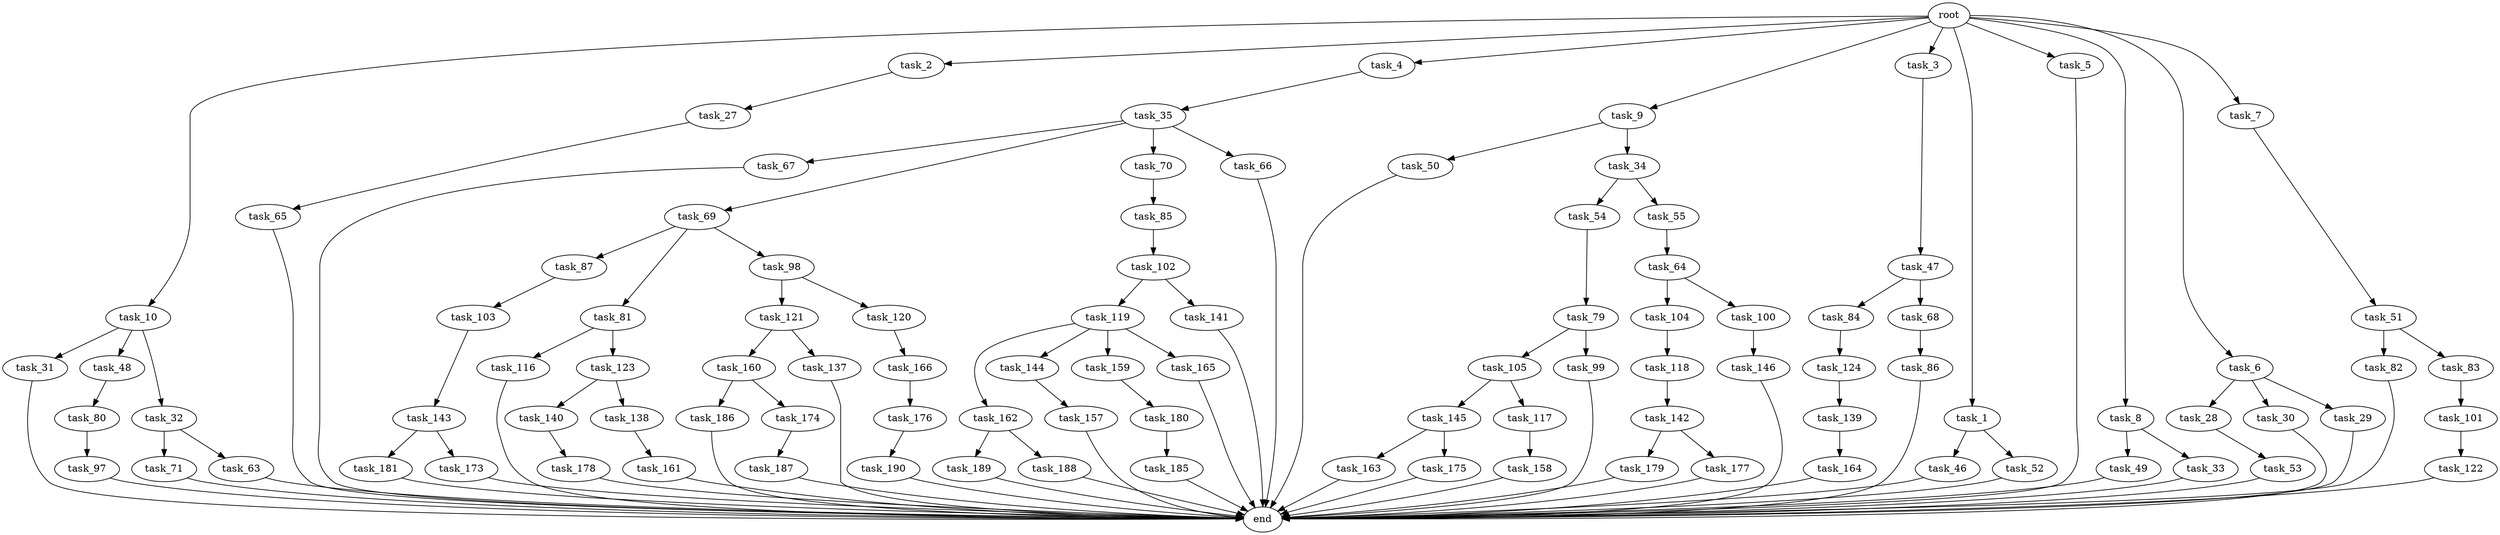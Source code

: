 digraph G {
  task_118 [size="841813590.016000"];
  task_102 [size="68719476.736000"];
  task_65 [size="841813590.016000"];
  root [size="0.000000"];
  task_176 [size="1099511627.776000"];
  task_162 [size="1717986918.400000"];
  task_158 [size="274877906.944000"];
  task_105 [size="841813590.016000"];
  task_54 [size="274877906.944000"];
  task_119 [size="618475290.624000"];
  task_166 [size="274877906.944000"];
  task_142 [size="1391569403.904000"];
  task_163 [size="618475290.624000"];
  task_144 [size="1717986918.400000"];
  task_46 [size="1391569403.904000"];
  task_179 [size="429496729.600000"];
  task_164 [size="1391569403.904000"];
  task_82 [size="1099511627.776000"];
  task_10 [size="2.048000"];
  task_139 [size="429496729.600000"];
  task_28 [size="154618822.656000"];
  task_49 [size="154618822.656000"];
  task_71 [size="1391569403.904000"];
  task_31 [size="1099511627.776000"];
  task_50 [size="274877906.944000"];
  task_157 [size="841813590.016000"];
  task_146 [size="68719476.736000"];
  task_159 [size="1717986918.400000"];
  task_180 [size="618475290.624000"];
  task_121 [size="1391569403.904000"];
  task_116 [size="618475290.624000"];
  task_140 [size="1717986918.400000"];
  task_190 [size="68719476.736000"];
  task_122 [size="68719476.736000"];
  task_52 [size="1391569403.904000"];
  task_2 [size="2.048000"];
  task_67 [size="154618822.656000"];
  task_186 [size="1717986918.400000"];
  task_30 [size="154618822.656000"];
  task_177 [size="429496729.600000"];
  task_160 [size="1717986918.400000"];
  task_104 [size="841813590.016000"];
  task_33 [size="154618822.656000"];
  task_4 [size="2.048000"];
  task_48 [size="1099511627.776000"];
  task_64 [size="841813590.016000"];
  task_85 [size="429496729.600000"];
  task_80 [size="1391569403.904000"];
  task_35 [size="154618822.656000"];
  task_100 [size="841813590.016000"];
  task_138 [size="1717986918.400000"];
  task_181 [size="274877906.944000"];
  task_173 [size="274877906.944000"];
  task_34 [size="274877906.944000"];
  task_9 [size="2.048000"];
  task_32 [size="1099511627.776000"];
  task_143 [size="841813590.016000"];
  task_3 [size="2.048000"];
  task_174 [size="1717986918.400000"];
  task_86 [size="154618822.656000"];
  task_189 [size="154618822.656000"];
  task_101 [size="154618822.656000"];
  task_1 [size="2.048000"];
  task_99 [size="841813590.016000"];
  task_69 [size="154618822.656000"];
  task_5 [size="2.048000"];
  end [size="0.000000"];
  task_8 [size="2.048000"];
  task_87 [size="618475290.624000"];
  task_141 [size="618475290.624000"];
  task_83 [size="1099511627.776000"];
  task_63 [size="1391569403.904000"];
  task_84 [size="618475290.624000"];
  task_47 [size="274877906.944000"];
  task_29 [size="154618822.656000"];
  task_145 [size="841813590.016000"];
  task_55 [size="274877906.944000"];
  task_97 [size="841813590.016000"];
  task_178 [size="618475290.624000"];
  task_117 [size="841813590.016000"];
  task_187 [size="429496729.600000"];
  task_27 [size="68719476.736000"];
  task_123 [size="618475290.624000"];
  task_120 [size="1391569403.904000"];
  task_6 [size="2.048000"];
  task_70 [size="154618822.656000"];
  task_185 [size="1391569403.904000"];
  task_175 [size="618475290.624000"];
  task_188 [size="154618822.656000"];
  task_79 [size="1717986918.400000"];
  task_81 [size="618475290.624000"];
  task_165 [size="1717986918.400000"];
  task_161 [size="429496729.600000"];
  task_53 [size="1099511627.776000"];
  task_98 [size="618475290.624000"];
  task_51 [size="618475290.624000"];
  task_124 [size="1099511627.776000"];
  task_7 [size="2.048000"];
  task_137 [size="1717986918.400000"];
  task_68 [size="618475290.624000"];
  task_66 [size="154618822.656000"];
  task_103 [size="154618822.656000"];

  task_118 -> task_142 [size="679477248.000000"];
  task_102 -> task_119 [size="301989888.000000"];
  task_102 -> task_141 [size="301989888.000000"];
  task_65 -> end [size="1.000000"];
  root -> task_2 [size="1.000000"];
  root -> task_6 [size="1.000000"];
  root -> task_4 [size="1.000000"];
  root -> task_5 [size="1.000000"];
  root -> task_10 [size="1.000000"];
  root -> task_3 [size="1.000000"];
  root -> task_9 [size="1.000000"];
  root -> task_8 [size="1.000000"];
  root -> task_7 [size="1.000000"];
  root -> task_1 [size="1.000000"];
  task_176 -> task_190 [size="33554432.000000"];
  task_162 -> task_189 [size="75497472.000000"];
  task_162 -> task_188 [size="75497472.000000"];
  task_158 -> end [size="1.000000"];
  task_105 -> task_145 [size="411041792.000000"];
  task_105 -> task_117 [size="411041792.000000"];
  task_54 -> task_79 [size="838860800.000000"];
  task_119 -> task_165 [size="838860800.000000"];
  task_119 -> task_159 [size="838860800.000000"];
  task_119 -> task_144 [size="838860800.000000"];
  task_119 -> task_162 [size="838860800.000000"];
  task_166 -> task_176 [size="536870912.000000"];
  task_142 -> task_177 [size="209715200.000000"];
  task_142 -> task_179 [size="209715200.000000"];
  task_163 -> end [size="1.000000"];
  task_144 -> task_157 [size="411041792.000000"];
  task_46 -> end [size="1.000000"];
  task_179 -> end [size="1.000000"];
  task_164 -> end [size="1.000000"];
  task_82 -> end [size="1.000000"];
  task_10 -> task_48 [size="536870912.000000"];
  task_10 -> task_31 [size="536870912.000000"];
  task_10 -> task_32 [size="536870912.000000"];
  task_139 -> task_164 [size="679477248.000000"];
  task_28 -> task_53 [size="536870912.000000"];
  task_49 -> end [size="1.000000"];
  task_71 -> end [size="1.000000"];
  task_31 -> end [size="1.000000"];
  task_50 -> end [size="1.000000"];
  task_157 -> end [size="1.000000"];
  task_146 -> end [size="1.000000"];
  task_159 -> task_180 [size="301989888.000000"];
  task_180 -> task_185 [size="679477248.000000"];
  task_121 -> task_160 [size="838860800.000000"];
  task_121 -> task_137 [size="838860800.000000"];
  task_116 -> end [size="1.000000"];
  task_140 -> task_178 [size="301989888.000000"];
  task_190 -> end [size="1.000000"];
  task_122 -> end [size="1.000000"];
  task_52 -> end [size="1.000000"];
  task_2 -> task_27 [size="33554432.000000"];
  task_67 -> end [size="1.000000"];
  task_186 -> end [size="1.000000"];
  task_30 -> end [size="1.000000"];
  task_177 -> end [size="1.000000"];
  task_160 -> task_186 [size="838860800.000000"];
  task_160 -> task_174 [size="838860800.000000"];
  task_104 -> task_118 [size="411041792.000000"];
  task_33 -> end [size="1.000000"];
  task_4 -> task_35 [size="75497472.000000"];
  task_48 -> task_80 [size="679477248.000000"];
  task_64 -> task_104 [size="411041792.000000"];
  task_64 -> task_100 [size="411041792.000000"];
  task_85 -> task_102 [size="33554432.000000"];
  task_80 -> task_97 [size="411041792.000000"];
  task_35 -> task_69 [size="75497472.000000"];
  task_35 -> task_70 [size="75497472.000000"];
  task_35 -> task_66 [size="75497472.000000"];
  task_35 -> task_67 [size="75497472.000000"];
  task_100 -> task_146 [size="33554432.000000"];
  task_138 -> task_161 [size="209715200.000000"];
  task_181 -> end [size="1.000000"];
  task_173 -> end [size="1.000000"];
  task_34 -> task_55 [size="134217728.000000"];
  task_34 -> task_54 [size="134217728.000000"];
  task_9 -> task_34 [size="134217728.000000"];
  task_9 -> task_50 [size="134217728.000000"];
  task_32 -> task_71 [size="679477248.000000"];
  task_32 -> task_63 [size="679477248.000000"];
  task_143 -> task_181 [size="134217728.000000"];
  task_143 -> task_173 [size="134217728.000000"];
  task_3 -> task_47 [size="134217728.000000"];
  task_174 -> task_187 [size="209715200.000000"];
  task_86 -> end [size="1.000000"];
  task_189 -> end [size="1.000000"];
  task_101 -> task_122 [size="33554432.000000"];
  task_1 -> task_46 [size="679477248.000000"];
  task_1 -> task_52 [size="679477248.000000"];
  task_99 -> end [size="1.000000"];
  task_69 -> task_98 [size="301989888.000000"];
  task_69 -> task_87 [size="301989888.000000"];
  task_69 -> task_81 [size="301989888.000000"];
  task_5 -> end [size="1.000000"];
  task_8 -> task_33 [size="75497472.000000"];
  task_8 -> task_49 [size="75497472.000000"];
  task_87 -> task_103 [size="75497472.000000"];
  task_141 -> end [size="1.000000"];
  task_83 -> task_101 [size="75497472.000000"];
  task_63 -> end [size="1.000000"];
  task_84 -> task_124 [size="536870912.000000"];
  task_47 -> task_68 [size="301989888.000000"];
  task_47 -> task_84 [size="301989888.000000"];
  task_29 -> end [size="1.000000"];
  task_145 -> task_163 [size="301989888.000000"];
  task_145 -> task_175 [size="301989888.000000"];
  task_55 -> task_64 [size="411041792.000000"];
  task_97 -> end [size="1.000000"];
  task_178 -> end [size="1.000000"];
  task_117 -> task_158 [size="134217728.000000"];
  task_187 -> end [size="1.000000"];
  task_27 -> task_65 [size="411041792.000000"];
  task_123 -> task_138 [size="838860800.000000"];
  task_123 -> task_140 [size="838860800.000000"];
  task_120 -> task_166 [size="134217728.000000"];
  task_6 -> task_29 [size="75497472.000000"];
  task_6 -> task_28 [size="75497472.000000"];
  task_6 -> task_30 [size="75497472.000000"];
  task_70 -> task_85 [size="209715200.000000"];
  task_185 -> end [size="1.000000"];
  task_175 -> end [size="1.000000"];
  task_188 -> end [size="1.000000"];
  task_79 -> task_105 [size="411041792.000000"];
  task_79 -> task_99 [size="411041792.000000"];
  task_81 -> task_116 [size="301989888.000000"];
  task_81 -> task_123 [size="301989888.000000"];
  task_165 -> end [size="1.000000"];
  task_161 -> end [size="1.000000"];
  task_53 -> end [size="1.000000"];
  task_98 -> task_120 [size="679477248.000000"];
  task_98 -> task_121 [size="679477248.000000"];
  task_51 -> task_82 [size="536870912.000000"];
  task_51 -> task_83 [size="536870912.000000"];
  task_124 -> task_139 [size="209715200.000000"];
  task_7 -> task_51 [size="301989888.000000"];
  task_137 -> end [size="1.000000"];
  task_68 -> task_86 [size="75497472.000000"];
  task_66 -> end [size="1.000000"];
  task_103 -> task_143 [size="411041792.000000"];
}
